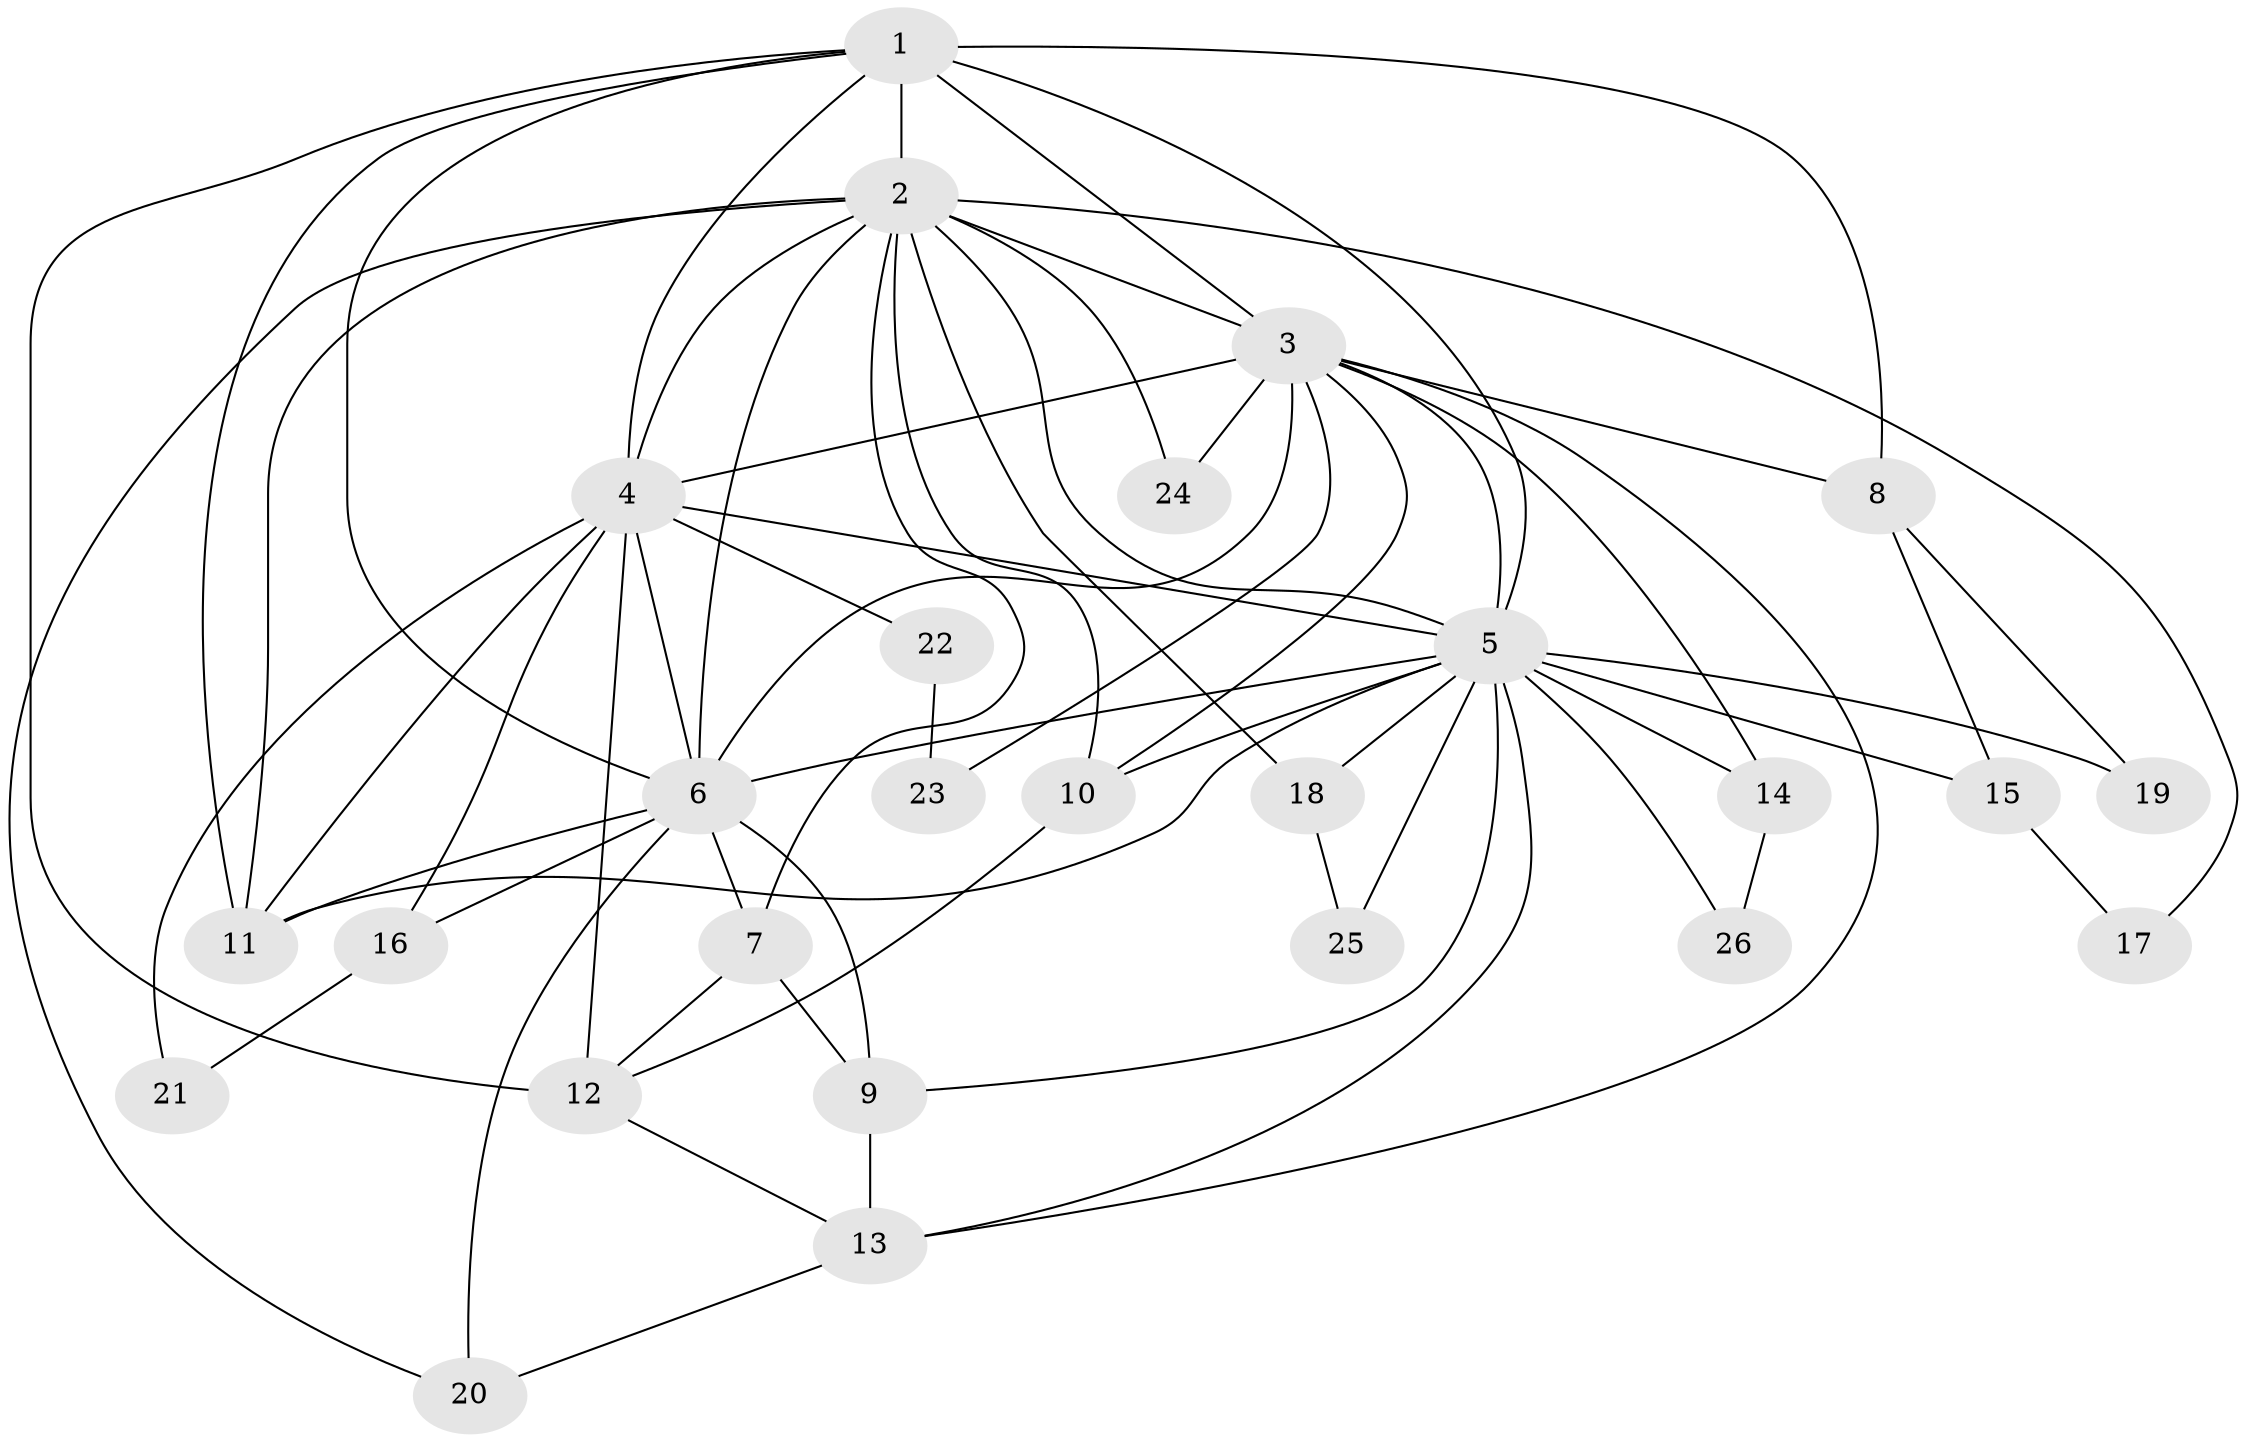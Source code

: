 // original degree distribution, {14: 0.0392156862745098, 15: 0.0392156862745098, 11: 0.0196078431372549, 17: 0.0196078431372549, 16: 0.0784313725490196, 4: 0.09803921568627451, 2: 0.47058823529411764, 3: 0.23529411764705882}
// Generated by graph-tools (version 1.1) at 2025/34/03/09/25 02:34:50]
// undirected, 26 vertices, 64 edges
graph export_dot {
graph [start="1"]
  node [color=gray90,style=filled];
  1;
  2;
  3;
  4;
  5;
  6;
  7;
  8;
  9;
  10;
  11;
  12;
  13;
  14;
  15;
  16;
  17;
  18;
  19;
  20;
  21;
  22;
  23;
  24;
  25;
  26;
  1 -- 2 [weight=4.0];
  1 -- 3 [weight=4.0];
  1 -- 4 [weight=2.0];
  1 -- 5 [weight=4.0];
  1 -- 6 [weight=2.0];
  1 -- 8 [weight=2.0];
  1 -- 11 [weight=1.0];
  1 -- 12 [weight=6.0];
  2 -- 3 [weight=4.0];
  2 -- 4 [weight=3.0];
  2 -- 5 [weight=4.0];
  2 -- 6 [weight=2.0];
  2 -- 7 [weight=2.0];
  2 -- 10 [weight=3.0];
  2 -- 11 [weight=1.0];
  2 -- 17 [weight=1.0];
  2 -- 18 [weight=1.0];
  2 -- 20 [weight=1.0];
  2 -- 24 [weight=1.0];
  3 -- 4 [weight=2.0];
  3 -- 5 [weight=4.0];
  3 -- 6 [weight=3.0];
  3 -- 8 [weight=1.0];
  3 -- 10 [weight=1.0];
  3 -- 13 [weight=1.0];
  3 -- 14 [weight=1.0];
  3 -- 23 [weight=1.0];
  3 -- 24 [weight=1.0];
  4 -- 5 [weight=2.0];
  4 -- 6 [weight=1.0];
  4 -- 11 [weight=1.0];
  4 -- 12 [weight=2.0];
  4 -- 16 [weight=1.0];
  4 -- 21 [weight=1.0];
  4 -- 22 [weight=1.0];
  5 -- 6 [weight=2.0];
  5 -- 9 [weight=1.0];
  5 -- 10 [weight=1.0];
  5 -- 11 [weight=1.0];
  5 -- 13 [weight=1.0];
  5 -- 14 [weight=1.0];
  5 -- 15 [weight=1.0];
  5 -- 18 [weight=1.0];
  5 -- 19 [weight=1.0];
  5 -- 25 [weight=1.0];
  5 -- 26 [weight=1.0];
  6 -- 7 [weight=1.0];
  6 -- 9 [weight=1.0];
  6 -- 11 [weight=1.0];
  6 -- 16 [weight=1.0];
  6 -- 20 [weight=1.0];
  7 -- 9 [weight=1.0];
  7 -- 12 [weight=1.0];
  8 -- 15 [weight=1.0];
  8 -- 19 [weight=1.0];
  9 -- 13 [weight=1.0];
  10 -- 12 [weight=1.0];
  12 -- 13 [weight=1.0];
  13 -- 20 [weight=1.0];
  14 -- 26 [weight=1.0];
  15 -- 17 [weight=1.0];
  16 -- 21 [weight=1.0];
  18 -- 25 [weight=1.0];
  22 -- 23 [weight=1.0];
}

